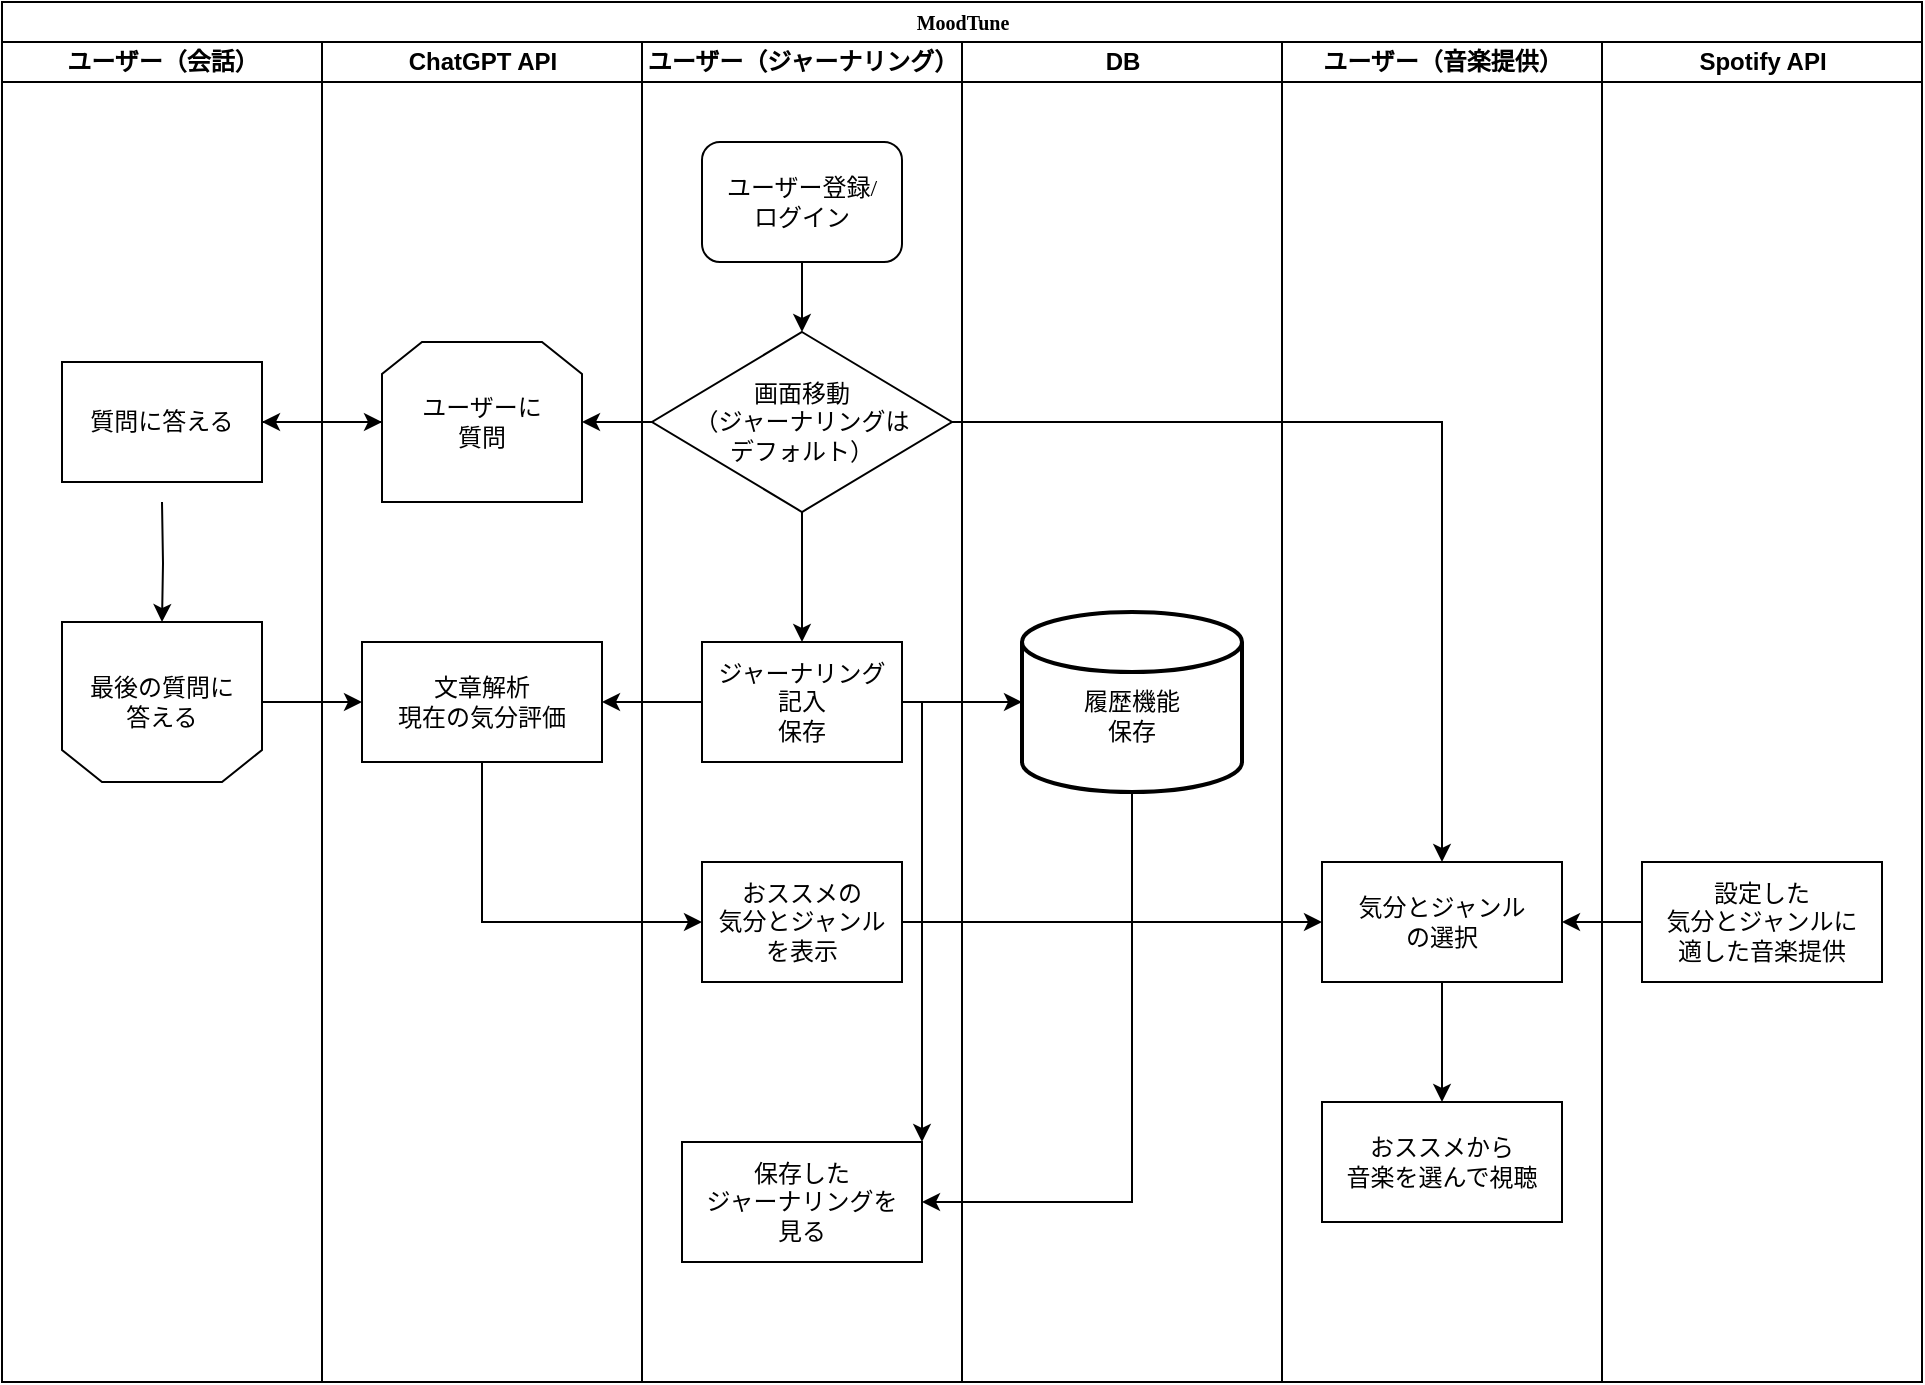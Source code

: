 <mxfile version="24.2.7" type="github">
  <diagram name="Page-1" id="74e2e168-ea6b-b213-b513-2b3c1d86103e">
    <mxGraphModel dx="1434" dy="780" grid="1" gridSize="10" guides="1" tooltips="1" connect="1" arrows="1" fold="1" page="1" pageScale="1" pageWidth="1100" pageHeight="850" background="none" math="0" shadow="0">
      <root>
        <mxCell id="0" />
        <mxCell id="1" parent="0" />
        <mxCell id="77e6c97f196da883-1" value="&lt;font style=&quot;font-size: 10px;&quot;&gt;MoodTune&lt;/font&gt;" style="swimlane;html=1;childLayout=stackLayout;startSize=20;rounded=0;shadow=0;labelBackgroundColor=none;strokeWidth=1;fontFamily=Verdana;fontSize=8;align=center;" parent="1" vertex="1">
          <mxGeometry x="70" y="40" width="960" height="690" as="geometry" />
        </mxCell>
        <mxCell id="77e6c97f196da883-2" value="ユーザー（会話）" style="swimlane;html=1;startSize=20;" parent="77e6c97f196da883-1" vertex="1">
          <mxGeometry y="20" width="160" height="670" as="geometry" />
        </mxCell>
        <mxCell id="cdU9Sef9xlhLWkmTLOWl-19" value="最後の質問に&lt;div&gt;答える&lt;/div&gt;" style="shape=loopLimit;whiteSpace=wrap;html=1;flipH=1;flipV=1;" vertex="1" parent="77e6c97f196da883-2">
          <mxGeometry x="30" y="290" width="100" height="80" as="geometry" />
        </mxCell>
        <mxCell id="cdU9Sef9xlhLWkmTLOWl-18" style="edgeStyle=orthogonalEdgeStyle;rounded=0;orthogonalLoop=1;jettySize=auto;html=1;exitX=0.5;exitY=1;exitDx=0;exitDy=0;" edge="1" parent="77e6c97f196da883-2" target="cdU9Sef9xlhLWkmTLOWl-19">
          <mxGeometry relative="1" as="geometry">
            <mxPoint x="80" y="290" as="targetPoint" />
            <mxPoint x="80" y="230" as="sourcePoint" />
          </mxGeometry>
        </mxCell>
        <mxCell id="cdU9Sef9xlhLWkmTLOWl-33" value="質問に答える" style="rounded=0;whiteSpace=wrap;html=1;" vertex="1" parent="77e6c97f196da883-2">
          <mxGeometry x="30" y="160" width="100" height="60" as="geometry" />
        </mxCell>
        <mxCell id="77e6c97f196da883-3" value="ChatGPT API" style="swimlane;html=1;startSize=20;" parent="77e6c97f196da883-1" vertex="1">
          <mxGeometry x="160" y="20" width="160" height="670" as="geometry" />
        </mxCell>
        <mxCell id="cdU9Sef9xlhLWkmTLOWl-11" value="ユーザーに&lt;div&gt;質問&lt;/div&gt;" style="shape=loopLimit;whiteSpace=wrap;html=1;" vertex="1" parent="77e6c97f196da883-3">
          <mxGeometry x="30" y="150" width="100" height="80" as="geometry" />
        </mxCell>
        <mxCell id="cdU9Sef9xlhLWkmTLOWl-16" value="" style="endArrow=classic;html=1;rounded=0;entryX=0;entryY=0.5;entryDx=0;entryDy=0;" edge="1" parent="77e6c97f196da883-3" target="cdU9Sef9xlhLWkmTLOWl-11">
          <mxGeometry width="50" height="50" relative="1" as="geometry">
            <mxPoint x="-30" y="190" as="sourcePoint" />
            <mxPoint x="20" y="140" as="targetPoint" />
          </mxGeometry>
        </mxCell>
        <mxCell id="cdU9Sef9xlhLWkmTLOWl-23" value="文章解析&lt;div&gt;現在の気分評価&lt;/div&gt;" style="rounded=0;whiteSpace=wrap;html=1;" vertex="1" parent="77e6c97f196da883-3">
          <mxGeometry x="20" y="300" width="120" height="60" as="geometry" />
        </mxCell>
        <mxCell id="77e6c97f196da883-4" value="ユーザー（ジャーナリング）" style="swimlane;html=1;startSize=20;" parent="77e6c97f196da883-1" vertex="1">
          <mxGeometry x="320" y="20" width="160" height="670" as="geometry" />
        </mxCell>
        <mxCell id="LaZB-A_bQYklIuyLhnLg-16" style="edgeStyle=orthogonalEdgeStyle;rounded=0;orthogonalLoop=1;jettySize=auto;html=1;exitX=0.5;exitY=1;exitDx=0;exitDy=0;entryX=0.5;entryY=0;entryDx=0;entryDy=0;" parent="77e6c97f196da883-4" source="77e6c97f196da883-13" target="LaZB-A_bQYklIuyLhnLg-5" edge="1">
          <mxGeometry relative="1" as="geometry" />
        </mxCell>
        <mxCell id="77e6c97f196da883-13" value="&lt;div&gt;&lt;font style=&quot;font-size: 12px;&quot;&gt;画面移動&lt;/font&gt;&lt;/div&gt;&lt;div&gt;&lt;font style=&quot;font-size: 12px;&quot;&gt;（&lt;/font&gt;&lt;span style=&quot;font-size: 12px; background-color: initial;&quot;&gt;ジャーナリングは&lt;/span&gt;&lt;/div&gt;&lt;div&gt;&lt;span style=&quot;font-size: 12px; background-color: initial;&quot;&gt;デフォルト）&lt;/span&gt;&lt;/div&gt;" style="rhombus;whiteSpace=wrap;html=1;rounded=0;shadow=0;labelBackgroundColor=none;strokeWidth=1;fontFamily=Verdana;fontSize=8;align=center;" parent="77e6c97f196da883-4" vertex="1">
          <mxGeometry x="5" y="145" width="150" height="90" as="geometry" />
        </mxCell>
        <mxCell id="LaZB-A_bQYklIuyLhnLg-15" style="edgeStyle=orthogonalEdgeStyle;rounded=0;orthogonalLoop=1;jettySize=auto;html=1;exitX=0.5;exitY=1;exitDx=0;exitDy=0;entryX=0.5;entryY=0;entryDx=0;entryDy=0;" parent="77e6c97f196da883-4" source="77e6c97f196da883-11" target="77e6c97f196da883-13" edge="1">
          <mxGeometry relative="1" as="geometry" />
        </mxCell>
        <mxCell id="77e6c97f196da883-11" value="&lt;div&gt;&lt;span style=&quot;font-size: 12px;&quot;&gt;ユーザー登録/&lt;/span&gt;&lt;/div&gt;&lt;span style=&quot;font-size: 12px;&quot;&gt;ログイン&lt;/span&gt;" style="rounded=1;whiteSpace=wrap;html=1;shadow=0;labelBackgroundColor=none;strokeWidth=1;fontFamily=Verdana;fontSize=8;align=center;" parent="77e6c97f196da883-4" vertex="1">
          <mxGeometry x="30" y="50" width="100" height="60" as="geometry" />
        </mxCell>
        <mxCell id="LaZB-A_bQYklIuyLhnLg-5" value="ジャーナリング&lt;div&gt;記入&lt;/div&gt;&lt;div&gt;保存&lt;/div&gt;" style="rounded=0;whiteSpace=wrap;html=1;" parent="77e6c97f196da883-4" vertex="1">
          <mxGeometry x="30" y="300" width="100" height="60" as="geometry" />
        </mxCell>
        <mxCell id="cdU9Sef9xlhLWkmTLOWl-8" value="おススメの&lt;div&gt;気分とジャンル&lt;/div&gt;&lt;div&gt;を表示&lt;/div&gt;" style="rounded=0;whiteSpace=wrap;html=1;" vertex="1" parent="77e6c97f196da883-4">
          <mxGeometry x="30" y="410" width="100" height="60" as="geometry" />
        </mxCell>
        <mxCell id="cdU9Sef9xlhLWkmTLOWl-31" value="保存した&lt;div&gt;ジャーナリングを&lt;/div&gt;&lt;div&gt;見る&lt;/div&gt;" style="rounded=0;whiteSpace=wrap;html=1;" vertex="1" parent="77e6c97f196da883-4">
          <mxGeometry x="20" y="550" width="120" height="60" as="geometry" />
        </mxCell>
        <mxCell id="cdU9Sef9xlhLWkmTLOWl-32" value="" style="endArrow=classic;html=1;rounded=0;entryX=1;entryY=0;entryDx=0;entryDy=0;" edge="1" parent="77e6c97f196da883-4" target="cdU9Sef9xlhLWkmTLOWl-31">
          <mxGeometry width="50" height="50" relative="1" as="geometry">
            <mxPoint x="130" y="330" as="sourcePoint" />
            <mxPoint x="190" y="320" as="targetPoint" />
            <Array as="points">
              <mxPoint x="140" y="330" />
              <mxPoint x="140" y="380" />
            </Array>
          </mxGeometry>
        </mxCell>
        <mxCell id="77e6c97f196da883-5" value="DB" style="swimlane;html=1;startSize=20;" parent="77e6c97f196da883-1" vertex="1">
          <mxGeometry x="480" y="20" width="160" height="670" as="geometry" />
        </mxCell>
        <mxCell id="cdU9Sef9xlhLWkmTLOWl-30" style="edgeStyle=orthogonalEdgeStyle;rounded=0;orthogonalLoop=1;jettySize=auto;html=1;exitX=0.5;exitY=1;exitDx=0;exitDy=0;exitPerimeter=0;" edge="1" parent="77e6c97f196da883-5" source="LaZB-A_bQYklIuyLhnLg-8">
          <mxGeometry relative="1" as="geometry">
            <mxPoint x="-20" y="580" as="targetPoint" />
            <Array as="points">
              <mxPoint x="85" y="580" />
            </Array>
          </mxGeometry>
        </mxCell>
        <mxCell id="LaZB-A_bQYklIuyLhnLg-8" value="&lt;div&gt;&lt;br&gt;&lt;/div&gt;履歴機能&lt;div&gt;保存&lt;/div&gt;" style="strokeWidth=2;html=1;shape=mxgraph.flowchart.database;whiteSpace=wrap;" parent="77e6c97f196da883-5" vertex="1">
          <mxGeometry x="30" y="285" width="110" height="90" as="geometry" />
        </mxCell>
        <mxCell id="77e6c97f196da883-6" value="ユーザー（音楽提供）" style="swimlane;html=1;startSize=20;" parent="77e6c97f196da883-1" vertex="1">
          <mxGeometry x="640" y="20" width="160" height="670" as="geometry" />
        </mxCell>
        <mxCell id="LaZB-A_bQYklIuyLhnLg-4" value="&lt;div&gt;&lt;span style=&quot;background-color: initial;&quot;&gt;気分とジャンル&lt;/span&gt;&lt;br&gt;&lt;/div&gt;&lt;div&gt;の選択&lt;/div&gt;" style="rounded=0;whiteSpace=wrap;html=1;" parent="77e6c97f196da883-6" vertex="1">
          <mxGeometry x="20" y="410" width="120" height="60" as="geometry" />
        </mxCell>
        <mxCell id="cdU9Sef9xlhLWkmTLOWl-28" value="おススメから&lt;div&gt;音楽を選んで視聴&lt;/div&gt;" style="rounded=0;whiteSpace=wrap;html=1;" vertex="1" parent="77e6c97f196da883-6">
          <mxGeometry x="20" y="530" width="120" height="60" as="geometry" />
        </mxCell>
        <mxCell id="cdU9Sef9xlhLWkmTLOWl-27" style="edgeStyle=orthogonalEdgeStyle;rounded=0;orthogonalLoop=1;jettySize=auto;html=1;exitX=0.5;exitY=1;exitDx=0;exitDy=0;" edge="1" parent="77e6c97f196da883-6" source="LaZB-A_bQYklIuyLhnLg-4" target="cdU9Sef9xlhLWkmTLOWl-28">
          <mxGeometry relative="1" as="geometry">
            <mxPoint x="80" y="520" as="targetPoint" />
          </mxGeometry>
        </mxCell>
        <mxCell id="77e6c97f196da883-7" value="Spotify API" style="swimlane;html=1;startSize=20;" parent="77e6c97f196da883-1" vertex="1">
          <mxGeometry x="800" y="20" width="160" height="670" as="geometry" />
        </mxCell>
        <mxCell id="cdU9Sef9xlhLWkmTLOWl-24" value="設定した&lt;div&gt;気分とジャンルに&lt;div&gt;適した音楽提供&lt;/div&gt;&lt;/div&gt;" style="rounded=0;whiteSpace=wrap;html=1;" vertex="1" parent="77e6c97f196da883-7">
          <mxGeometry x="20" y="410" width="120" height="60" as="geometry" />
        </mxCell>
        <mxCell id="LaZB-A_bQYklIuyLhnLg-10" style="edgeStyle=orthogonalEdgeStyle;rounded=0;orthogonalLoop=1;jettySize=auto;html=1;exitX=0;exitY=0.5;exitDx=0;exitDy=0;entryX=1;entryY=0.5;entryDx=0;entryDy=0;" parent="77e6c97f196da883-1" source="77e6c97f196da883-13" target="cdU9Sef9xlhLWkmTLOWl-11" edge="1">
          <mxGeometry relative="1" as="geometry">
            <mxPoint x="300" y="210" as="targetPoint" />
          </mxGeometry>
        </mxCell>
        <mxCell id="LaZB-A_bQYklIuyLhnLg-11" style="edgeStyle=orthogonalEdgeStyle;rounded=0;orthogonalLoop=1;jettySize=auto;html=1;exitX=1;exitY=0.5;exitDx=0;exitDy=0;" parent="77e6c97f196da883-1" source="77e6c97f196da883-13" target="LaZB-A_bQYklIuyLhnLg-4" edge="1">
          <mxGeometry relative="1" as="geometry" />
        </mxCell>
        <mxCell id="LaZB-A_bQYklIuyLhnLg-17" style="edgeStyle=orthogonalEdgeStyle;rounded=0;orthogonalLoop=1;jettySize=auto;html=1;exitX=1;exitY=0.5;exitDx=0;exitDy=0;entryX=0;entryY=0.5;entryDx=0;entryDy=0;entryPerimeter=0;" parent="77e6c97f196da883-1" source="LaZB-A_bQYklIuyLhnLg-5" target="LaZB-A_bQYklIuyLhnLg-8" edge="1">
          <mxGeometry relative="1" as="geometry" />
        </mxCell>
        <mxCell id="cdU9Sef9xlhLWkmTLOWl-3" value="" style="edgeStyle=orthogonalEdgeStyle;rounded=0;orthogonalLoop=1;jettySize=auto;html=1;" edge="1" parent="77e6c97f196da883-1" source="LaZB-A_bQYklIuyLhnLg-5">
          <mxGeometry relative="1" as="geometry">
            <mxPoint x="300" y="350" as="targetPoint" />
          </mxGeometry>
        </mxCell>
        <mxCell id="cdU9Sef9xlhLWkmTLOWl-9" value="" style="endArrow=classic;html=1;rounded=0;exitX=1;exitY=0.5;exitDx=0;exitDy=0;entryX=0;entryY=0.5;entryDx=0;entryDy=0;" edge="1" parent="77e6c97f196da883-1" source="cdU9Sef9xlhLWkmTLOWl-8" target="LaZB-A_bQYklIuyLhnLg-4">
          <mxGeometry width="50" height="50" relative="1" as="geometry">
            <mxPoint x="450" y="390" as="sourcePoint" />
            <mxPoint x="500" y="340" as="targetPoint" />
          </mxGeometry>
        </mxCell>
        <mxCell id="cdU9Sef9xlhLWkmTLOWl-14" value="" style="edgeStyle=orthogonalEdgeStyle;rounded=0;orthogonalLoop=1;jettySize=auto;html=1;" edge="1" parent="77e6c97f196da883-1" source="cdU9Sef9xlhLWkmTLOWl-11">
          <mxGeometry relative="1" as="geometry">
            <mxPoint x="130" y="210" as="targetPoint" />
          </mxGeometry>
        </mxCell>
        <mxCell id="cdU9Sef9xlhLWkmTLOWl-20" value="" style="endArrow=classic;html=1;rounded=0;exitX=1;exitY=0.5;exitDx=0;exitDy=0;entryX=0;entryY=0.5;entryDx=0;entryDy=0;" edge="1" parent="77e6c97f196da883-1" source="cdU9Sef9xlhLWkmTLOWl-19">
          <mxGeometry width="50" height="50" relative="1" as="geometry">
            <mxPoint x="460" y="390" as="sourcePoint" />
            <mxPoint x="180" y="350" as="targetPoint" />
            <Array as="points" />
          </mxGeometry>
        </mxCell>
        <mxCell id="cdU9Sef9xlhLWkmTLOWl-26" style="edgeStyle=orthogonalEdgeStyle;rounded=0;orthogonalLoop=1;jettySize=auto;html=1;exitX=0;exitY=0.5;exitDx=0;exitDy=0;entryX=1;entryY=0.5;entryDx=0;entryDy=0;" edge="1" parent="77e6c97f196da883-1" source="cdU9Sef9xlhLWkmTLOWl-24" target="LaZB-A_bQYklIuyLhnLg-4">
          <mxGeometry relative="1" as="geometry" />
        </mxCell>
        <mxCell id="cdU9Sef9xlhLWkmTLOWl-7" value="" style="endArrow=classic;html=1;rounded=0;exitX=0.5;exitY=1;exitDx=0;exitDy=0;" edge="1" parent="1" source="cdU9Sef9xlhLWkmTLOWl-23">
          <mxGeometry width="50" height="50" relative="1" as="geometry">
            <mxPoint x="310" y="430" as="sourcePoint" />
            <mxPoint x="420" y="500" as="targetPoint" />
            <Array as="points">
              <mxPoint x="310" y="500" />
            </Array>
          </mxGeometry>
        </mxCell>
      </root>
    </mxGraphModel>
  </diagram>
</mxfile>
